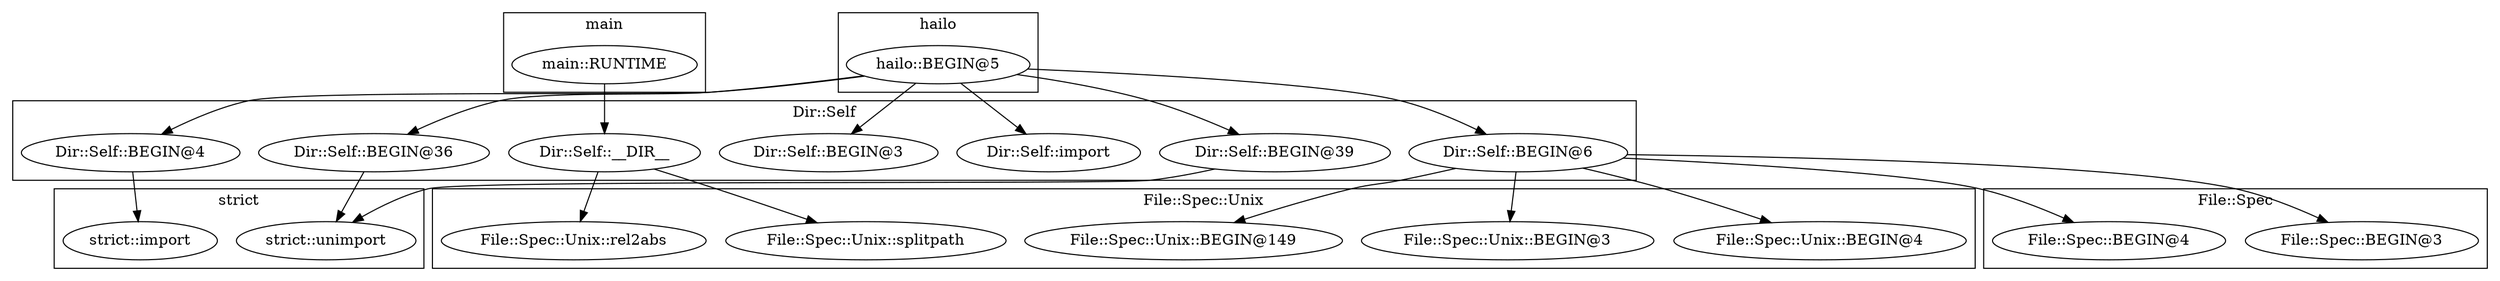 digraph {
graph [overlap=false]
subgraph cluster_Dir_Self {
	label="Dir::Self";
	"Dir::Self::BEGIN@3";
	"Dir::Self::BEGIN@39";
	"Dir::Self::BEGIN@6";
	"Dir::Self::BEGIN@4";
	"Dir::Self::BEGIN@36";
	"Dir::Self::import";
	"Dir::Self::__DIR__";
}
subgraph cluster_strict {
	label="strict";
	"strict::import";
	"strict::unimport";
}
subgraph cluster_File_Spec_Unix {
	label="File::Spec::Unix";
	"File::Spec::Unix::rel2abs";
	"File::Spec::Unix::splitpath";
	"File::Spec::Unix::BEGIN@4";
	"File::Spec::Unix::BEGIN@3";
	"File::Spec::Unix::BEGIN@149";
}
subgraph cluster_main {
	label="main";
	"main::RUNTIME";
}
subgraph cluster_File_Spec {
	label="File::Spec";
	"File::Spec::BEGIN@4";
	"File::Spec::BEGIN@3";
}
subgraph cluster_hailo {
	label="hailo";
	"hailo::BEGIN@5";
}
"Dir::Self::BEGIN@6" -> "File::Spec::Unix::BEGIN@149";
"hailo::BEGIN@5" -> "Dir::Self::BEGIN@36";
"Dir::Self::__DIR__" -> "File::Spec::Unix::splitpath";
"Dir::Self::BEGIN@6" -> "File::Spec::Unix::BEGIN@3";
"main::RUNTIME" -> "Dir::Self::__DIR__";
"hailo::BEGIN@5" -> "Dir::Self::BEGIN@3";
"Dir::Self::BEGIN@6" -> "File::Spec::BEGIN@4";
"hailo::BEGIN@5" -> "Dir::Self::BEGIN@4";
"Dir::Self::__DIR__" -> "File::Spec::Unix::rel2abs";
"hailo::BEGIN@5" -> "Dir::Self::BEGIN@6";
"Dir::Self::BEGIN@39" -> "strict::unimport";
"Dir::Self::BEGIN@36" -> "strict::unimport";
"hailo::BEGIN@5" -> "Dir::Self::import";
"hailo::BEGIN@5" -> "Dir::Self::BEGIN@39";
"Dir::Self::BEGIN@6" -> "File::Spec::BEGIN@3";
"Dir::Self::BEGIN@6" -> "File::Spec::Unix::BEGIN@4";
"Dir::Self::BEGIN@4" -> "strict::import";
}
